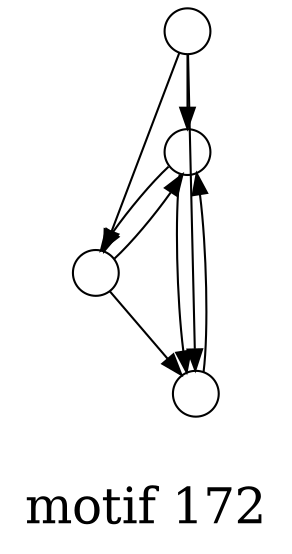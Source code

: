 /*****
motif 172
*****/

digraph G {
  graph [splines=false overlap=false]
  node  [shape=ellipse, width=0.3, height=0.3, label=""]
  0 ;
  1 ;
  2 ;
  3 ;
  0 -> 1;
  0 -> 2;
  0 -> 3;
  1 -> 2;
  1 -> 3;
  2 -> 1;
  2 -> 3;
  3 -> 1;
  label = "\nmotif 172\n";  fontsize=24;
}
